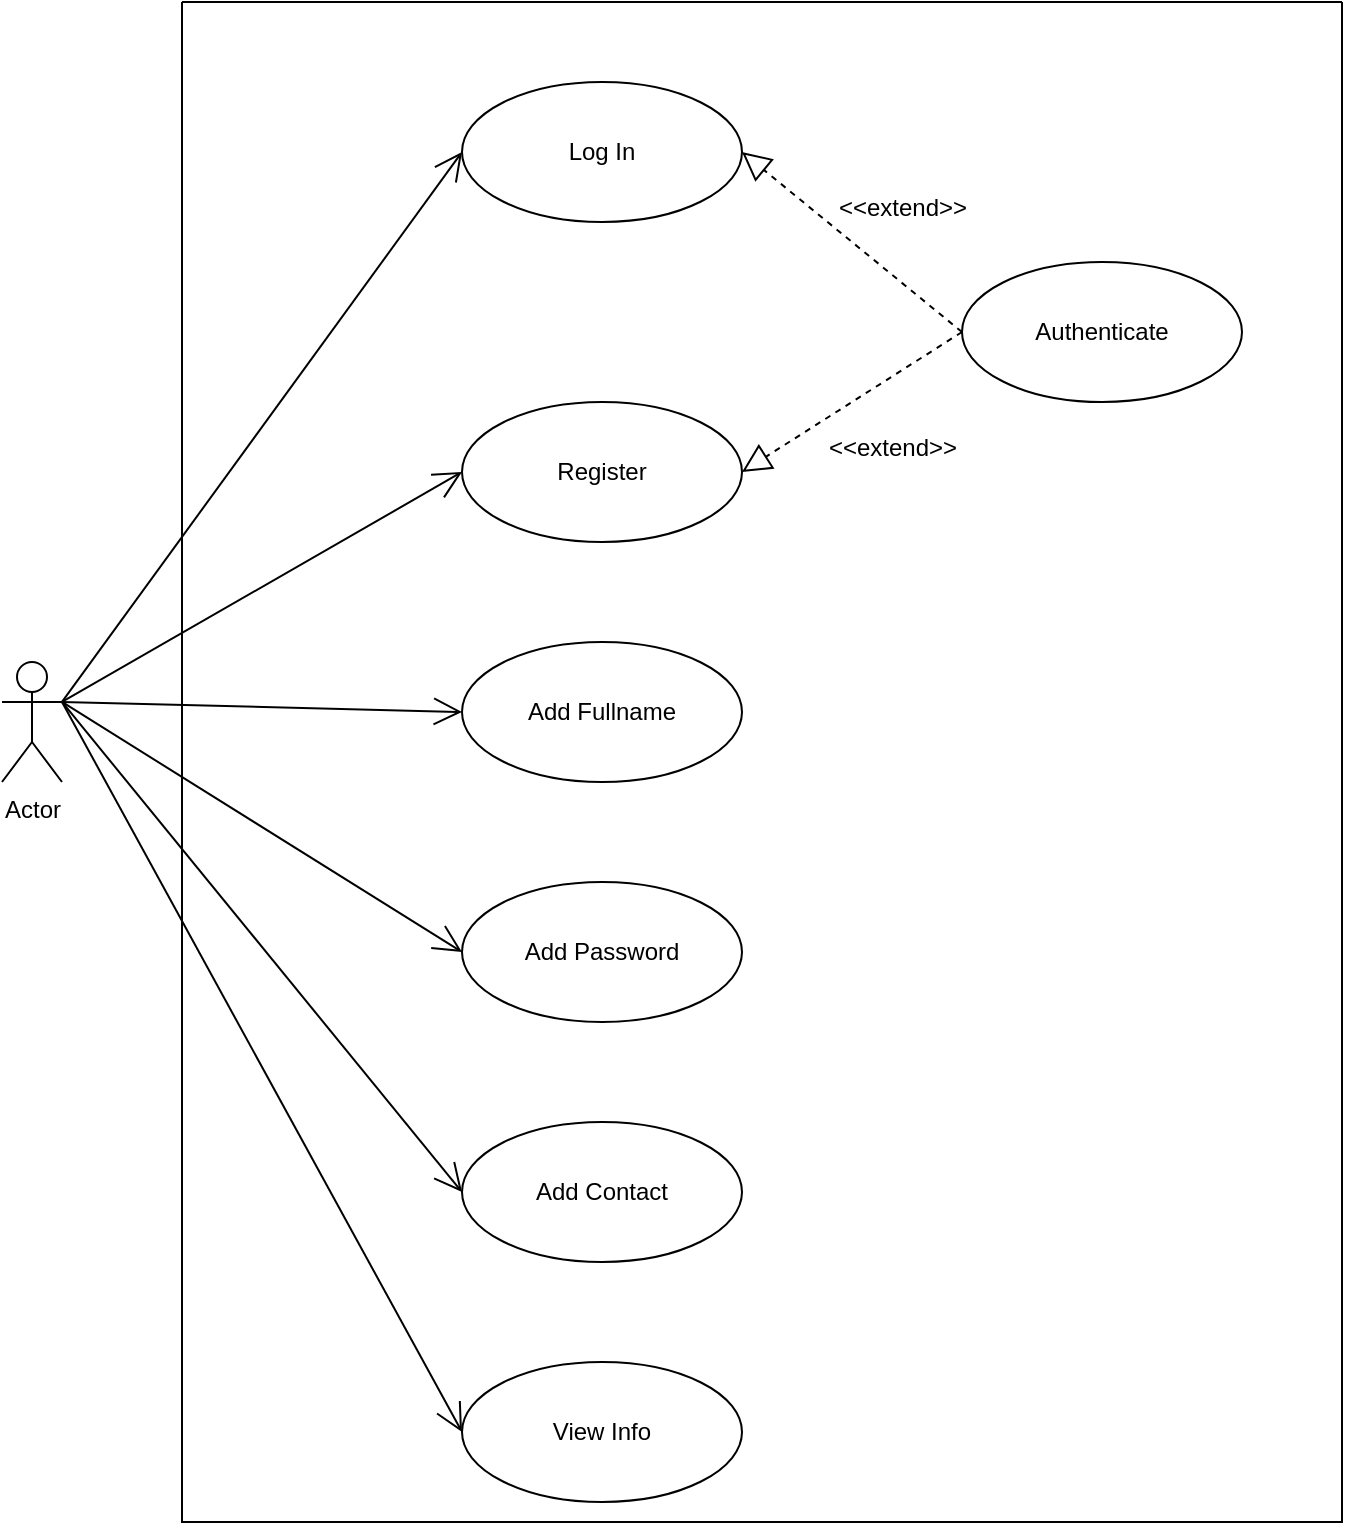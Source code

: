 <mxfile version="22.1.2" type="device">
  <diagram name="Page-1" id="39jIC6_QYYEStfCRgGmS">
    <mxGraphModel dx="1194" dy="732" grid="1" gridSize="10" guides="1" tooltips="1" connect="1" arrows="1" fold="1" page="1" pageScale="1" pageWidth="850" pageHeight="1100" math="0" shadow="0">
      <root>
        <mxCell id="0" />
        <mxCell id="1" parent="0" />
        <mxCell id="Ymh0tSFCfzRgLuESJz41-2" value="Actor" style="shape=umlActor;verticalLabelPosition=bottom;verticalAlign=top;html=1;outlineConnect=0;" vertex="1" parent="1">
          <mxGeometry x="70" y="490" width="30" height="60" as="geometry" />
        </mxCell>
        <mxCell id="Ymh0tSFCfzRgLuESJz41-8" value="Log In" style="ellipse;whiteSpace=wrap;html=1;" vertex="1" parent="1">
          <mxGeometry x="300" y="200" width="140" height="70" as="geometry" />
        </mxCell>
        <mxCell id="Ymh0tSFCfzRgLuESJz41-9" value="Authenticate" style="ellipse;whiteSpace=wrap;html=1;" vertex="1" parent="1">
          <mxGeometry x="550" y="290" width="140" height="70" as="geometry" />
        </mxCell>
        <mxCell id="Ymh0tSFCfzRgLuESJz41-10" value="Register" style="ellipse;whiteSpace=wrap;html=1;" vertex="1" parent="1">
          <mxGeometry x="300" y="360" width="140" height="70" as="geometry" />
        </mxCell>
        <mxCell id="Ymh0tSFCfzRgLuESJz41-11" value="" style="endArrow=block;dashed=1;endFill=0;endSize=12;html=1;rounded=0;exitX=0;exitY=0.5;exitDx=0;exitDy=0;entryX=1;entryY=0.5;entryDx=0;entryDy=0;" edge="1" parent="1" source="Ymh0tSFCfzRgLuESJz41-9" target="Ymh0tSFCfzRgLuESJz41-8">
          <mxGeometry width="160" relative="1" as="geometry">
            <mxPoint x="380" y="340" as="sourcePoint" />
            <mxPoint x="540" y="340" as="targetPoint" />
          </mxGeometry>
        </mxCell>
        <mxCell id="Ymh0tSFCfzRgLuESJz41-12" value="" style="endArrow=block;dashed=1;endFill=0;endSize=12;html=1;rounded=0;exitX=0;exitY=0.5;exitDx=0;exitDy=0;entryX=1;entryY=0.5;entryDx=0;entryDy=0;" edge="1" parent="1" source="Ymh0tSFCfzRgLuESJz41-9" target="Ymh0tSFCfzRgLuESJz41-10">
          <mxGeometry width="160" relative="1" as="geometry">
            <mxPoint x="480" y="430" as="sourcePoint" />
            <mxPoint x="640" y="430" as="targetPoint" />
          </mxGeometry>
        </mxCell>
        <mxCell id="Ymh0tSFCfzRgLuESJz41-13" value="" style="endArrow=open;endFill=1;endSize=12;html=1;rounded=0;exitX=1;exitY=0.333;exitDx=0;exitDy=0;exitPerimeter=0;entryX=0;entryY=0.5;entryDx=0;entryDy=0;" edge="1" parent="1" source="Ymh0tSFCfzRgLuESJz41-2" target="Ymh0tSFCfzRgLuESJz41-8">
          <mxGeometry width="160" relative="1" as="geometry">
            <mxPoint x="380" y="320" as="sourcePoint" />
            <mxPoint x="540" y="320" as="targetPoint" />
          </mxGeometry>
        </mxCell>
        <mxCell id="Ymh0tSFCfzRgLuESJz41-14" value="" style="endArrow=open;endFill=1;endSize=12;html=1;rounded=0;exitX=1;exitY=0.333;exitDx=0;exitDy=0;exitPerimeter=0;entryX=0;entryY=0.5;entryDx=0;entryDy=0;" edge="1" parent="1" source="Ymh0tSFCfzRgLuESJz41-2" target="Ymh0tSFCfzRgLuESJz41-10">
          <mxGeometry width="160" relative="1" as="geometry">
            <mxPoint x="380" y="320" as="sourcePoint" />
            <mxPoint x="540" y="320" as="targetPoint" />
          </mxGeometry>
        </mxCell>
        <mxCell id="Ymh0tSFCfzRgLuESJz41-15" value="&amp;lt;&amp;lt;extend&amp;gt;&amp;gt;" style="text;html=1;align=center;verticalAlign=middle;resizable=0;points=[];autosize=1;strokeColor=none;fillColor=none;" vertex="1" parent="1">
          <mxGeometry x="475" y="248" width="90" height="30" as="geometry" />
        </mxCell>
        <mxCell id="Ymh0tSFCfzRgLuESJz41-16" value="&amp;lt;&amp;lt;extend&amp;gt;&amp;gt;" style="text;html=1;align=center;verticalAlign=middle;resizable=0;points=[];autosize=1;strokeColor=none;fillColor=none;" vertex="1" parent="1">
          <mxGeometry x="470" y="368" width="90" height="30" as="geometry" />
        </mxCell>
        <mxCell id="Ymh0tSFCfzRgLuESJz41-17" value="Add Fullname" style="ellipse;whiteSpace=wrap;html=1;" vertex="1" parent="1">
          <mxGeometry x="300" y="480" width="140" height="70" as="geometry" />
        </mxCell>
        <mxCell id="Ymh0tSFCfzRgLuESJz41-18" value="Add Password" style="ellipse;whiteSpace=wrap;html=1;" vertex="1" parent="1">
          <mxGeometry x="300" y="600" width="140" height="70" as="geometry" />
        </mxCell>
        <mxCell id="Ymh0tSFCfzRgLuESJz41-19" value="Add Contact" style="ellipse;whiteSpace=wrap;html=1;" vertex="1" parent="1">
          <mxGeometry x="300" y="720" width="140" height="70" as="geometry" />
        </mxCell>
        <mxCell id="Ymh0tSFCfzRgLuESJz41-20" value="View Info" style="ellipse;whiteSpace=wrap;html=1;" vertex="1" parent="1">
          <mxGeometry x="300" y="840" width="140" height="70" as="geometry" />
        </mxCell>
        <mxCell id="Ymh0tSFCfzRgLuESJz41-21" value="" style="endArrow=open;endFill=1;endSize=12;html=1;rounded=0;exitX=1;exitY=0.333;exitDx=0;exitDy=0;exitPerimeter=0;entryX=0;entryY=0.5;entryDx=0;entryDy=0;" edge="1" parent="1" source="Ymh0tSFCfzRgLuESJz41-2" target="Ymh0tSFCfzRgLuESJz41-17">
          <mxGeometry width="160" relative="1" as="geometry">
            <mxPoint x="190" y="390" as="sourcePoint" />
            <mxPoint x="310" y="405" as="targetPoint" />
          </mxGeometry>
        </mxCell>
        <mxCell id="Ymh0tSFCfzRgLuESJz41-22" value="" style="endArrow=open;endFill=1;endSize=12;html=1;rounded=0;exitX=1;exitY=0.333;exitDx=0;exitDy=0;exitPerimeter=0;entryX=0;entryY=0.5;entryDx=0;entryDy=0;" edge="1" parent="1" source="Ymh0tSFCfzRgLuESJz41-2" target="Ymh0tSFCfzRgLuESJz41-18">
          <mxGeometry width="160" relative="1" as="geometry">
            <mxPoint x="190" y="390" as="sourcePoint" />
            <mxPoint x="310" y="525" as="targetPoint" />
          </mxGeometry>
        </mxCell>
        <mxCell id="Ymh0tSFCfzRgLuESJz41-23" value="" style="endArrow=open;endFill=1;endSize=12;html=1;rounded=0;exitX=1;exitY=0.333;exitDx=0;exitDy=0;exitPerimeter=0;entryX=0;entryY=0.5;entryDx=0;entryDy=0;" edge="1" parent="1" source="Ymh0tSFCfzRgLuESJz41-2" target="Ymh0tSFCfzRgLuESJz41-19">
          <mxGeometry width="160" relative="1" as="geometry">
            <mxPoint x="190" y="390" as="sourcePoint" />
            <mxPoint x="310" y="645" as="targetPoint" />
          </mxGeometry>
        </mxCell>
        <mxCell id="Ymh0tSFCfzRgLuESJz41-24" value="" style="endArrow=open;endFill=1;endSize=12;html=1;rounded=0;exitX=1;exitY=0.333;exitDx=0;exitDy=0;exitPerimeter=0;entryX=0;entryY=0.5;entryDx=0;entryDy=0;" edge="1" parent="1" source="Ymh0tSFCfzRgLuESJz41-2" target="Ymh0tSFCfzRgLuESJz41-20">
          <mxGeometry width="160" relative="1" as="geometry">
            <mxPoint x="190" y="390" as="sourcePoint" />
            <mxPoint x="310" y="765" as="targetPoint" />
          </mxGeometry>
        </mxCell>
        <mxCell id="Ymh0tSFCfzRgLuESJz41-27" value="" style="swimlane;startSize=0;" vertex="1" parent="1">
          <mxGeometry x="160" y="160" width="580" height="760" as="geometry" />
        </mxCell>
      </root>
    </mxGraphModel>
  </diagram>
</mxfile>
